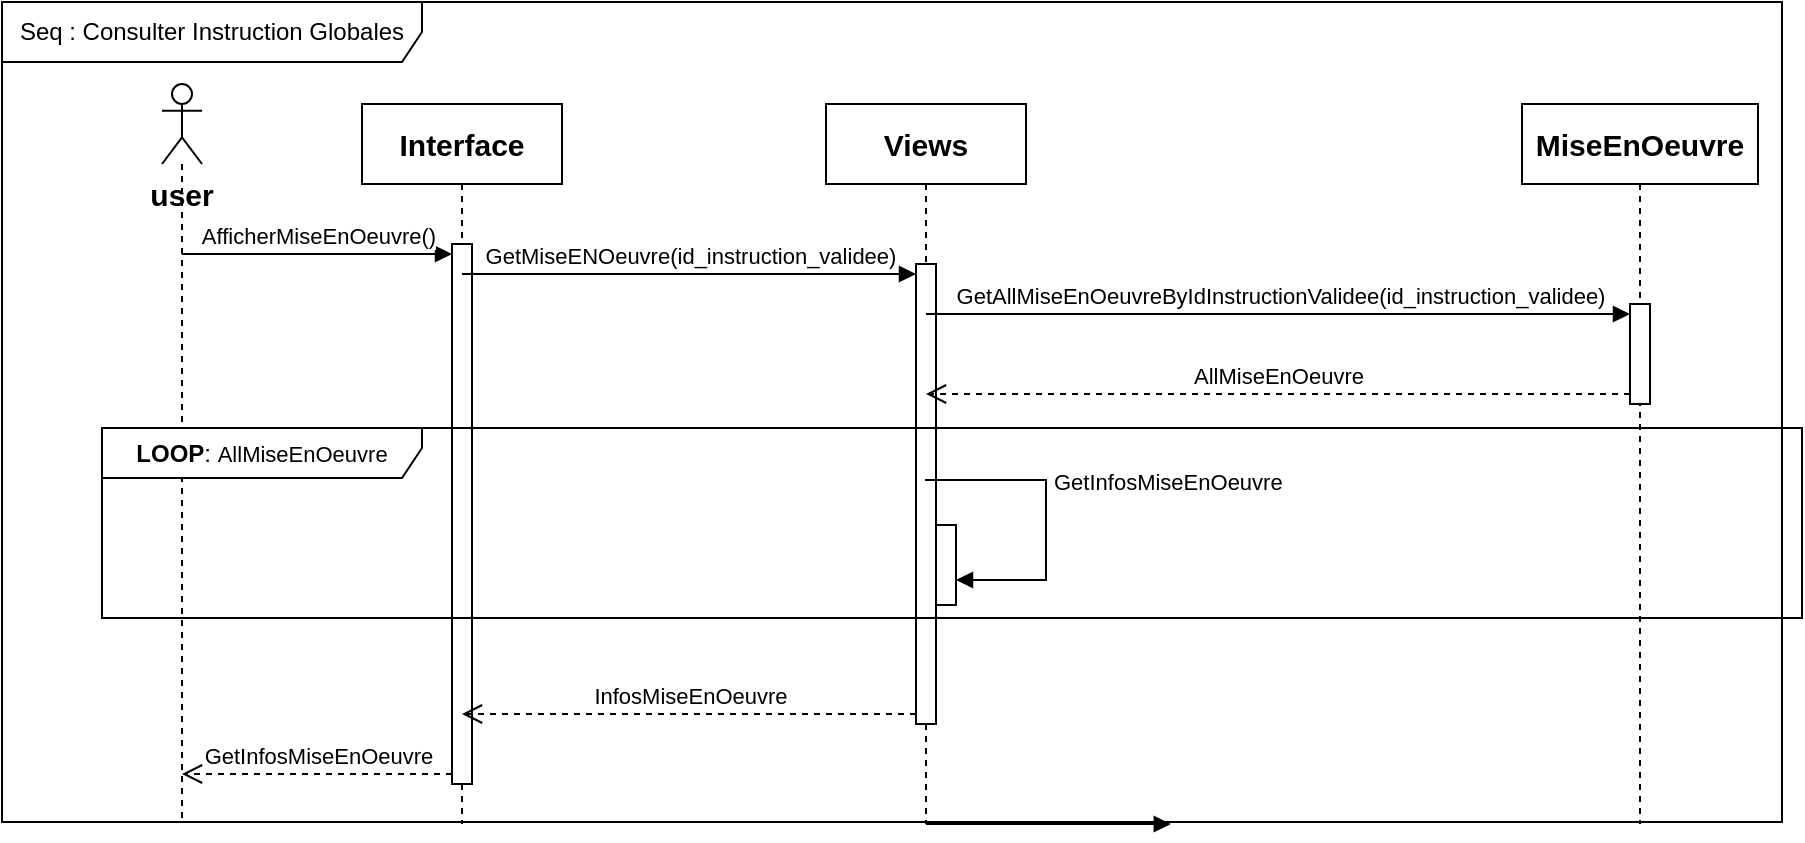 <mxfile version="24.8.1">
  <diagram name="Page-1" id="2YBvvXClWsGukQMizWep">
    <mxGraphModel dx="607" dy="340" grid="1" gridSize="10" guides="1" tooltips="1" connect="1" arrows="1" fold="1" page="1" pageScale="1" pageWidth="850" pageHeight="1100" math="0" shadow="0">
      <root>
        <mxCell id="0" />
        <mxCell id="1" parent="0" />
        <mxCell id="lpj2yMmAfLI2rtStVb46-2" value="" style="shape=umlLifeline;perimeter=lifelinePerimeter;whiteSpace=wrap;html=1;container=1;dropTarget=0;collapsible=0;recursiveResize=0;outlineConnect=0;portConstraint=eastwest;newEdgeStyle={&quot;curved&quot;:0,&quot;rounded&quot;:0};participant=umlActor;" vertex="1" parent="1">
          <mxGeometry x="170" y="164" width="20" height="370" as="geometry" />
        </mxCell>
        <mxCell id="lpj2yMmAfLI2rtStVb46-3" value="&lt;b&gt;&lt;font style=&quot;font-size: 15px;&quot;&gt;Interface&lt;/font&gt;&lt;/b&gt;" style="shape=umlLifeline;perimeter=lifelinePerimeter;whiteSpace=wrap;html=1;container=1;dropTarget=0;collapsible=0;recursiveResize=0;outlineConnect=0;portConstraint=eastwest;newEdgeStyle={&quot;curved&quot;:0,&quot;rounded&quot;:0};" vertex="1" parent="1">
          <mxGeometry x="270" y="174" width="100" height="360" as="geometry" />
        </mxCell>
        <mxCell id="lpj2yMmAfLI2rtStVb46-4" value="" style="html=1;points=[[0,0,0,0,5],[0,1,0,0,-5],[1,0,0,0,5],[1,1,0,0,-5]];perimeter=orthogonalPerimeter;outlineConnect=0;targetShapes=umlLifeline;portConstraint=eastwest;newEdgeStyle={&quot;curved&quot;:0,&quot;rounded&quot;:0};" vertex="1" parent="lpj2yMmAfLI2rtStVb46-3">
          <mxGeometry x="45" y="70" width="10" height="270" as="geometry" />
        </mxCell>
        <mxCell id="lpj2yMmAfLI2rtStVb46-5" value="&lt;b&gt;&lt;font style=&quot;font-size: 15px;&quot;&gt;Views&lt;/font&gt;&lt;/b&gt;" style="shape=umlLifeline;perimeter=lifelinePerimeter;whiteSpace=wrap;html=1;container=1;dropTarget=0;collapsible=0;recursiveResize=0;outlineConnect=0;portConstraint=eastwest;newEdgeStyle={&quot;curved&quot;:0,&quot;rounded&quot;:0};" vertex="1" parent="1">
          <mxGeometry x="502" y="174" width="100" height="360" as="geometry" />
        </mxCell>
        <mxCell id="lpj2yMmAfLI2rtStVb46-6" value="" style="html=1;points=[[0,0,0,0,5],[0,1,0,0,-5],[1,0,0,0,5],[1,1,0,0,-5]];perimeter=orthogonalPerimeter;outlineConnect=0;targetShapes=umlLifeline;portConstraint=eastwest;newEdgeStyle={&quot;curved&quot;:0,&quot;rounded&quot;:0};" vertex="1" parent="lpj2yMmAfLI2rtStVb46-5">
          <mxGeometry x="45" y="80" width="10" height="230" as="geometry" />
        </mxCell>
        <mxCell id="lpj2yMmAfLI2rtStVb46-7" value="&lt;b&gt;&lt;font style=&quot;font-size: 15px;&quot;&gt;MiseEnOeuvre&lt;/font&gt;&lt;/b&gt;" style="shape=umlLifeline;perimeter=lifelinePerimeter;whiteSpace=wrap;html=1;container=1;dropTarget=0;collapsible=0;recursiveResize=0;outlineConnect=0;portConstraint=eastwest;newEdgeStyle={&quot;curved&quot;:0,&quot;rounded&quot;:0};" vertex="1" parent="1">
          <mxGeometry x="850" y="174" width="118" height="360" as="geometry" />
        </mxCell>
        <mxCell id="lpj2yMmAfLI2rtStVb46-8" value="" style="html=1;points=[[0,0,0,0,5],[0,1,0,0,-5],[1,0,0,0,5],[1,1,0,0,-5]];perimeter=orthogonalPerimeter;outlineConnect=0;targetShapes=umlLifeline;portConstraint=eastwest;newEdgeStyle={&quot;curved&quot;:0,&quot;rounded&quot;:0};" vertex="1" parent="lpj2yMmAfLI2rtStVb46-7">
          <mxGeometry x="54" y="100" width="10" height="50" as="geometry" />
        </mxCell>
        <mxCell id="lpj2yMmAfLI2rtStVb46-11" value="AfficherMiseEnOeuvre()" style="html=1;verticalAlign=bottom;endArrow=block;curved=0;rounded=0;entryX=0;entryY=0;entryDx=0;entryDy=5;entryPerimeter=0;" edge="1" parent="1" source="lpj2yMmAfLI2rtStVb46-2" target="lpj2yMmAfLI2rtStVb46-4">
          <mxGeometry relative="1" as="geometry">
            <mxPoint x="170" y="251" as="sourcePoint" />
            <mxPoint x="320" y="251" as="targetPoint" />
            <Array as="points" />
            <mxPoint as="offset" />
          </mxGeometry>
        </mxCell>
        <mxCell id="lpj2yMmAfLI2rtStVb46-12" value="&lt;span style=&quot;text-align: left;&quot;&gt;GetInfosMiseEnOeuvre&lt;/span&gt;" style="html=1;verticalAlign=bottom;endArrow=open;dashed=1;endSize=8;curved=0;rounded=0;exitX=0;exitY=1;exitDx=0;exitDy=-5;" edge="1" parent="1" source="lpj2yMmAfLI2rtStVb46-4" target="lpj2yMmAfLI2rtStVb46-2">
          <mxGeometry relative="1" as="geometry">
            <mxPoint x="332" y="349" as="targetPoint" />
          </mxGeometry>
        </mxCell>
        <mxCell id="lpj2yMmAfLI2rtStVb46-13" value="GetMiseENOeuvre(id_instruction_validee)" style="html=1;verticalAlign=bottom;endArrow=block;curved=0;rounded=0;entryX=0;entryY=0;entryDx=0;entryDy=5;" edge="1" parent="1" source="lpj2yMmAfLI2rtStVb46-3" target="lpj2yMmAfLI2rtStVb46-6">
          <mxGeometry relative="1" as="geometry">
            <mxPoint x="446" y="274" as="sourcePoint" />
          </mxGeometry>
        </mxCell>
        <mxCell id="lpj2yMmAfLI2rtStVb46-14" value="GetAllMiseEnOeuvreByIdInstructionValidee(id_instruction_validee)" style="html=1;verticalAlign=bottom;endArrow=block;curved=0;rounded=0;entryX=0;entryY=0;entryDx=0;entryDy=5;" edge="1" parent="1" source="lpj2yMmAfLI2rtStVb46-5" target="lpj2yMmAfLI2rtStVb46-8">
          <mxGeometry x="0.003" relative="1" as="geometry">
            <mxPoint x="672" y="279" as="sourcePoint" />
            <mxPoint as="offset" />
          </mxGeometry>
        </mxCell>
        <mxCell id="lpj2yMmAfLI2rtStVb46-15" value="AllMiseEnOeuvre" style="html=1;verticalAlign=bottom;endArrow=open;dashed=1;endSize=8;curved=0;rounded=0;exitX=0;exitY=1;exitDx=0;exitDy=-5;" edge="1" parent="1" source="lpj2yMmAfLI2rtStVb46-8" target="lpj2yMmAfLI2rtStVb46-5">
          <mxGeometry x="0.003" relative="1" as="geometry">
            <mxPoint x="672" y="349" as="targetPoint" />
            <mxPoint as="offset" />
          </mxGeometry>
        </mxCell>
        <mxCell id="lpj2yMmAfLI2rtStVb46-16" value="" style="html=1;verticalAlign=bottom;endArrow=block;curved=0;rounded=0;" edge="1" parent="1" source="lpj2yMmAfLI2rtStVb46-5">
          <mxGeometry relative="1" as="geometry">
            <mxPoint x="862" y="410" as="sourcePoint" />
            <mxPoint x="674.4" y="534" as="targetPoint" />
          </mxGeometry>
        </mxCell>
        <mxCell id="lpj2yMmAfLI2rtStVb46-18" value="&lt;b&gt;LOOP&lt;/b&gt;:&amp;nbsp;&lt;span style=&quot;font-size: 11px; text-wrap-mode: nowrap; background-color: rgb(255, 255, 255);&quot;&gt;AllMiseEnOeuvre&lt;/span&gt;" style="shape=umlFrame;whiteSpace=wrap;html=1;pointerEvents=0;recursiveResize=0;container=1;collapsible=0;width=160;height=25;" vertex="1" parent="1">
          <mxGeometry x="140" y="336" width="850" height="95" as="geometry" />
        </mxCell>
        <mxCell id="lpj2yMmAfLI2rtStVb46-19" value="" style="html=1;points=[[0,0,0,0,5],[0,1,0,0,-5],[1,0,0,0,5],[1,1,0,0,-5]];perimeter=orthogonalPerimeter;outlineConnect=0;targetShapes=umlLifeline;portConstraint=eastwest;newEdgeStyle={&quot;curved&quot;:0,&quot;rounded&quot;:0};" vertex="1" parent="lpj2yMmAfLI2rtStVb46-18">
          <mxGeometry x="417" y="48.5" width="10" height="40" as="geometry" />
        </mxCell>
        <mxCell id="lpj2yMmAfLI2rtStVb46-20" value="GetInfosMiseEnOeuvre" style="html=1;align=left;spacingLeft=2;endArrow=block;rounded=0;edgeStyle=orthogonalEdgeStyle;curved=0;rounded=0;" edge="1" parent="1" target="lpj2yMmAfLI2rtStVb46-19">
          <mxGeometry x="-0.231" relative="1" as="geometry">
            <mxPoint x="551.5" y="362" as="sourcePoint" />
            <Array as="points">
              <mxPoint x="612" y="362" />
              <mxPoint x="612" y="412" />
            </Array>
            <mxPoint y="1" as="offset" />
          </mxGeometry>
        </mxCell>
        <mxCell id="lpj2yMmAfLI2rtStVb46-21" value="&lt;span style=&quot;text-align: left;&quot;&gt;InfosMiseEnOeuvre&lt;/span&gt;" style="html=1;verticalAlign=bottom;endArrow=open;dashed=1;endSize=8;curved=0;rounded=0;exitX=0;exitY=1;exitDx=0;exitDy=-5;exitPerimeter=0;" edge="1" parent="1" source="lpj2yMmAfLI2rtStVb46-6" target="lpj2yMmAfLI2rtStVb46-3">
          <mxGeometry relative="1" as="geometry">
            <mxPoint x="521" y="704" as="sourcePoint" />
            <mxPoint x="441" y="704" as="targetPoint" />
          </mxGeometry>
        </mxCell>
        <mxCell id="lpj2yMmAfLI2rtStVb46-24" value="Seq : Consulter Instruction Globales" style="shape=umlFrame;whiteSpace=wrap;html=1;pointerEvents=0;width=210;height=30;" vertex="1" parent="1">
          <mxGeometry x="90" y="123" width="890" height="410" as="geometry" />
        </mxCell>
        <mxCell id="lpj2yMmAfLI2rtStVb46-25" value="&lt;b&gt;&lt;font style=&quot;font-size: 15px;&quot;&gt;user&lt;/font&gt;&lt;/b&gt;" style="text;html=1;align=center;verticalAlign=middle;whiteSpace=wrap;rounded=0;" vertex="1" parent="1">
          <mxGeometry x="150" y="204" width="60" height="30" as="geometry" />
        </mxCell>
      </root>
    </mxGraphModel>
  </diagram>
</mxfile>
